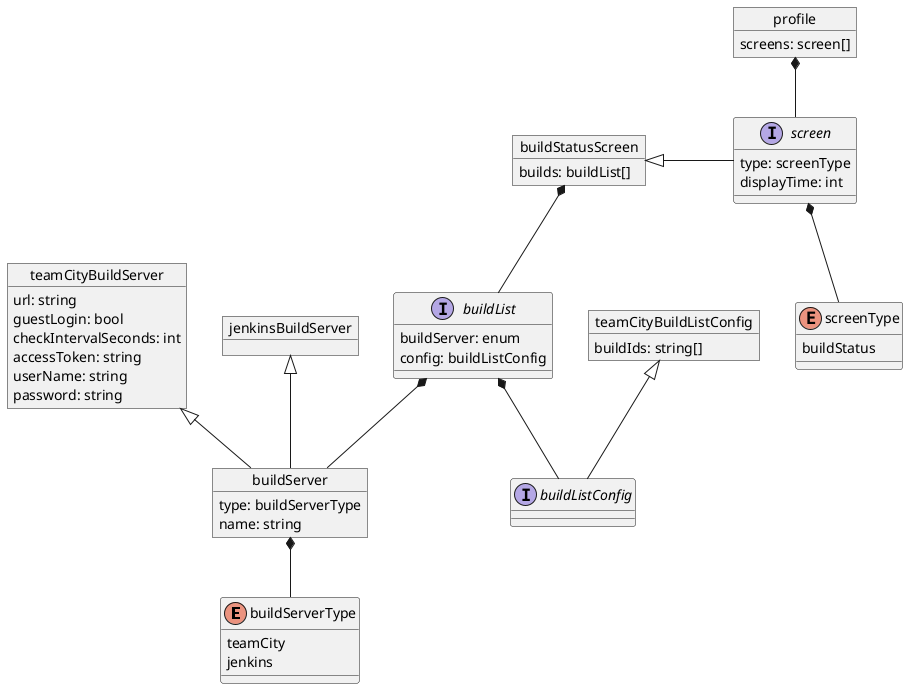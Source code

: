 ﻿@startuml
enum buildServerType {
    teamCity
    jenkins
}
object buildServer {
    type: buildServerType
    name: string
}
buildServer *-- buildServerType
object teamCityBuildServer {
    url: string
    guestLogin: bool
    checkIntervalSeconds: int
    accessToken: string
    userName: string
    password: string
}
teamCityBuildServer <|-- buildServer
object jenkinsBuildServer
jenkinsBuildServer <|-- buildServer

interface buildListConfig

interface buildList {
    buildServer: enum
    config: buildListConfig
}
buildList *-- buildListConfig
buildList *-- buildServer

object teamCityBuildListConfig {
    buildIds: string[]
}
teamCityBuildListConfig <|-- buildListConfig

enum screenType {
    buildStatus
}

interface screen {
    type: screenType
    displayTime: int
}
screen *-- screenType
object buildStatusScreen {
    builds: buildList[]
}
buildStatusScreen *-- buildList
buildStatusScreen <|- screen
object profile {
    screens: screen[]
}
profile *-- screen
@enduml
